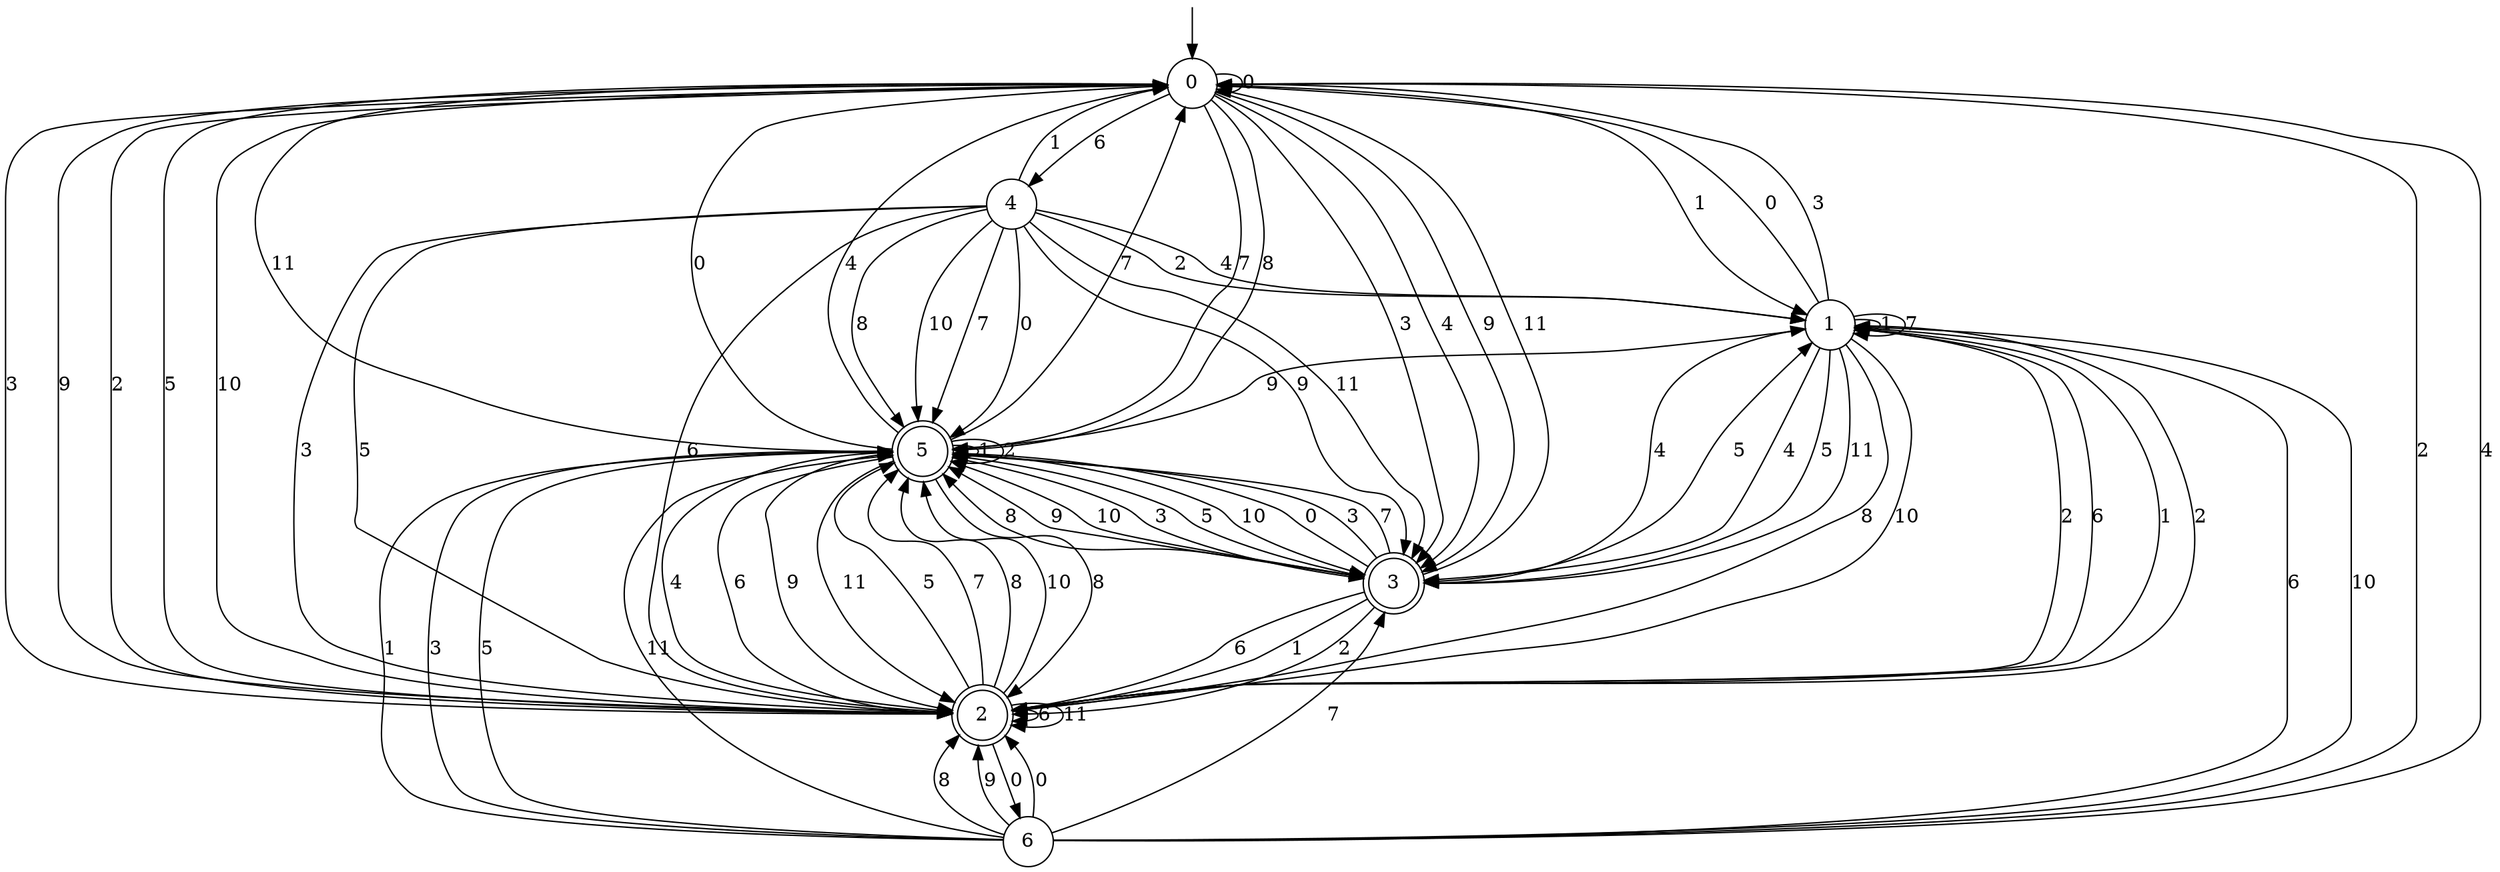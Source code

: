digraph g {

	s0 [shape="circle" label="0"];
	s1 [shape="circle" label="1"];
	s2 [shape="doublecircle" label="2"];
	s3 [shape="doublecircle" label="3"];
	s4 [shape="circle" label="4"];
	s5 [shape="doublecircle" label="5"];
	s6 [shape="circle" label="6"];
	s0 -> s0 [label="0"];
	s0 -> s1 [label="1"];
	s0 -> s2 [label="2"];
	s0 -> s3 [label="3"];
	s0 -> s3 [label="4"];
	s0 -> s2 [label="5"];
	s0 -> s4 [label="6"];
	s0 -> s5 [label="7"];
	s0 -> s5 [label="8"];
	s0 -> s3 [label="9"];
	s0 -> s2 [label="10"];
	s0 -> s5 [label="11"];
	s1 -> s0 [label="0"];
	s1 -> s1 [label="1"];
	s1 -> s2 [label="2"];
	s1 -> s0 [label="3"];
	s1 -> s3 [label="4"];
	s1 -> s3 [label="5"];
	s1 -> s2 [label="6"];
	s1 -> s1 [label="7"];
	s1 -> s2 [label="8"];
	s1 -> s5 [label="9"];
	s1 -> s2 [label="10"];
	s1 -> s3 [label="11"];
	s2 -> s6 [label="0"];
	s2 -> s1 [label="1"];
	s2 -> s1 [label="2"];
	s2 -> s0 [label="3"];
	s2 -> s5 [label="4"];
	s2 -> s5 [label="5"];
	s2 -> s2 [label="6"];
	s2 -> s5 [label="7"];
	s2 -> s5 [label="8"];
	s2 -> s0 [label="9"];
	s2 -> s5 [label="10"];
	s2 -> s2 [label="11"];
	s3 -> s5 [label="0"];
	s3 -> s2 [label="1"];
	s3 -> s2 [label="2"];
	s3 -> s5 [label="3"];
	s3 -> s1 [label="4"];
	s3 -> s1 [label="5"];
	s3 -> s2 [label="6"];
	s3 -> s5 [label="7"];
	s3 -> s5 [label="8"];
	s3 -> s5 [label="9"];
	s3 -> s5 [label="10"];
	s3 -> s0 [label="11"];
	s4 -> s5 [label="0"];
	s4 -> s0 [label="1"];
	s4 -> s1 [label="2"];
	s4 -> s2 [label="3"];
	s4 -> s1 [label="4"];
	s4 -> s2 [label="5"];
	s4 -> s2 [label="6"];
	s4 -> s5 [label="7"];
	s4 -> s5 [label="8"];
	s4 -> s3 [label="9"];
	s4 -> s5 [label="10"];
	s4 -> s3 [label="11"];
	s5 -> s0 [label="0"];
	s5 -> s5 [label="1"];
	s5 -> s5 [label="2"];
	s5 -> s3 [label="3"];
	s5 -> s0 [label="4"];
	s5 -> s3 [label="5"];
	s5 -> s2 [label="6"];
	s5 -> s0 [label="7"];
	s5 -> s2 [label="8"];
	s5 -> s2 [label="9"];
	s5 -> s3 [label="10"];
	s5 -> s2 [label="11"];
	s6 -> s2 [label="0"];
	s6 -> s5 [label="1"];
	s6 -> s0 [label="2"];
	s6 -> s5 [label="3"];
	s6 -> s0 [label="4"];
	s6 -> s5 [label="5"];
	s6 -> s1 [label="6"];
	s6 -> s3 [label="7"];
	s6 -> s2 [label="8"];
	s6 -> s2 [label="9"];
	s6 -> s1 [label="10"];
	s6 -> s5 [label="11"];

__start0 [label="" shape="none" width="0" height="0"];
__start0 -> s0;

}

